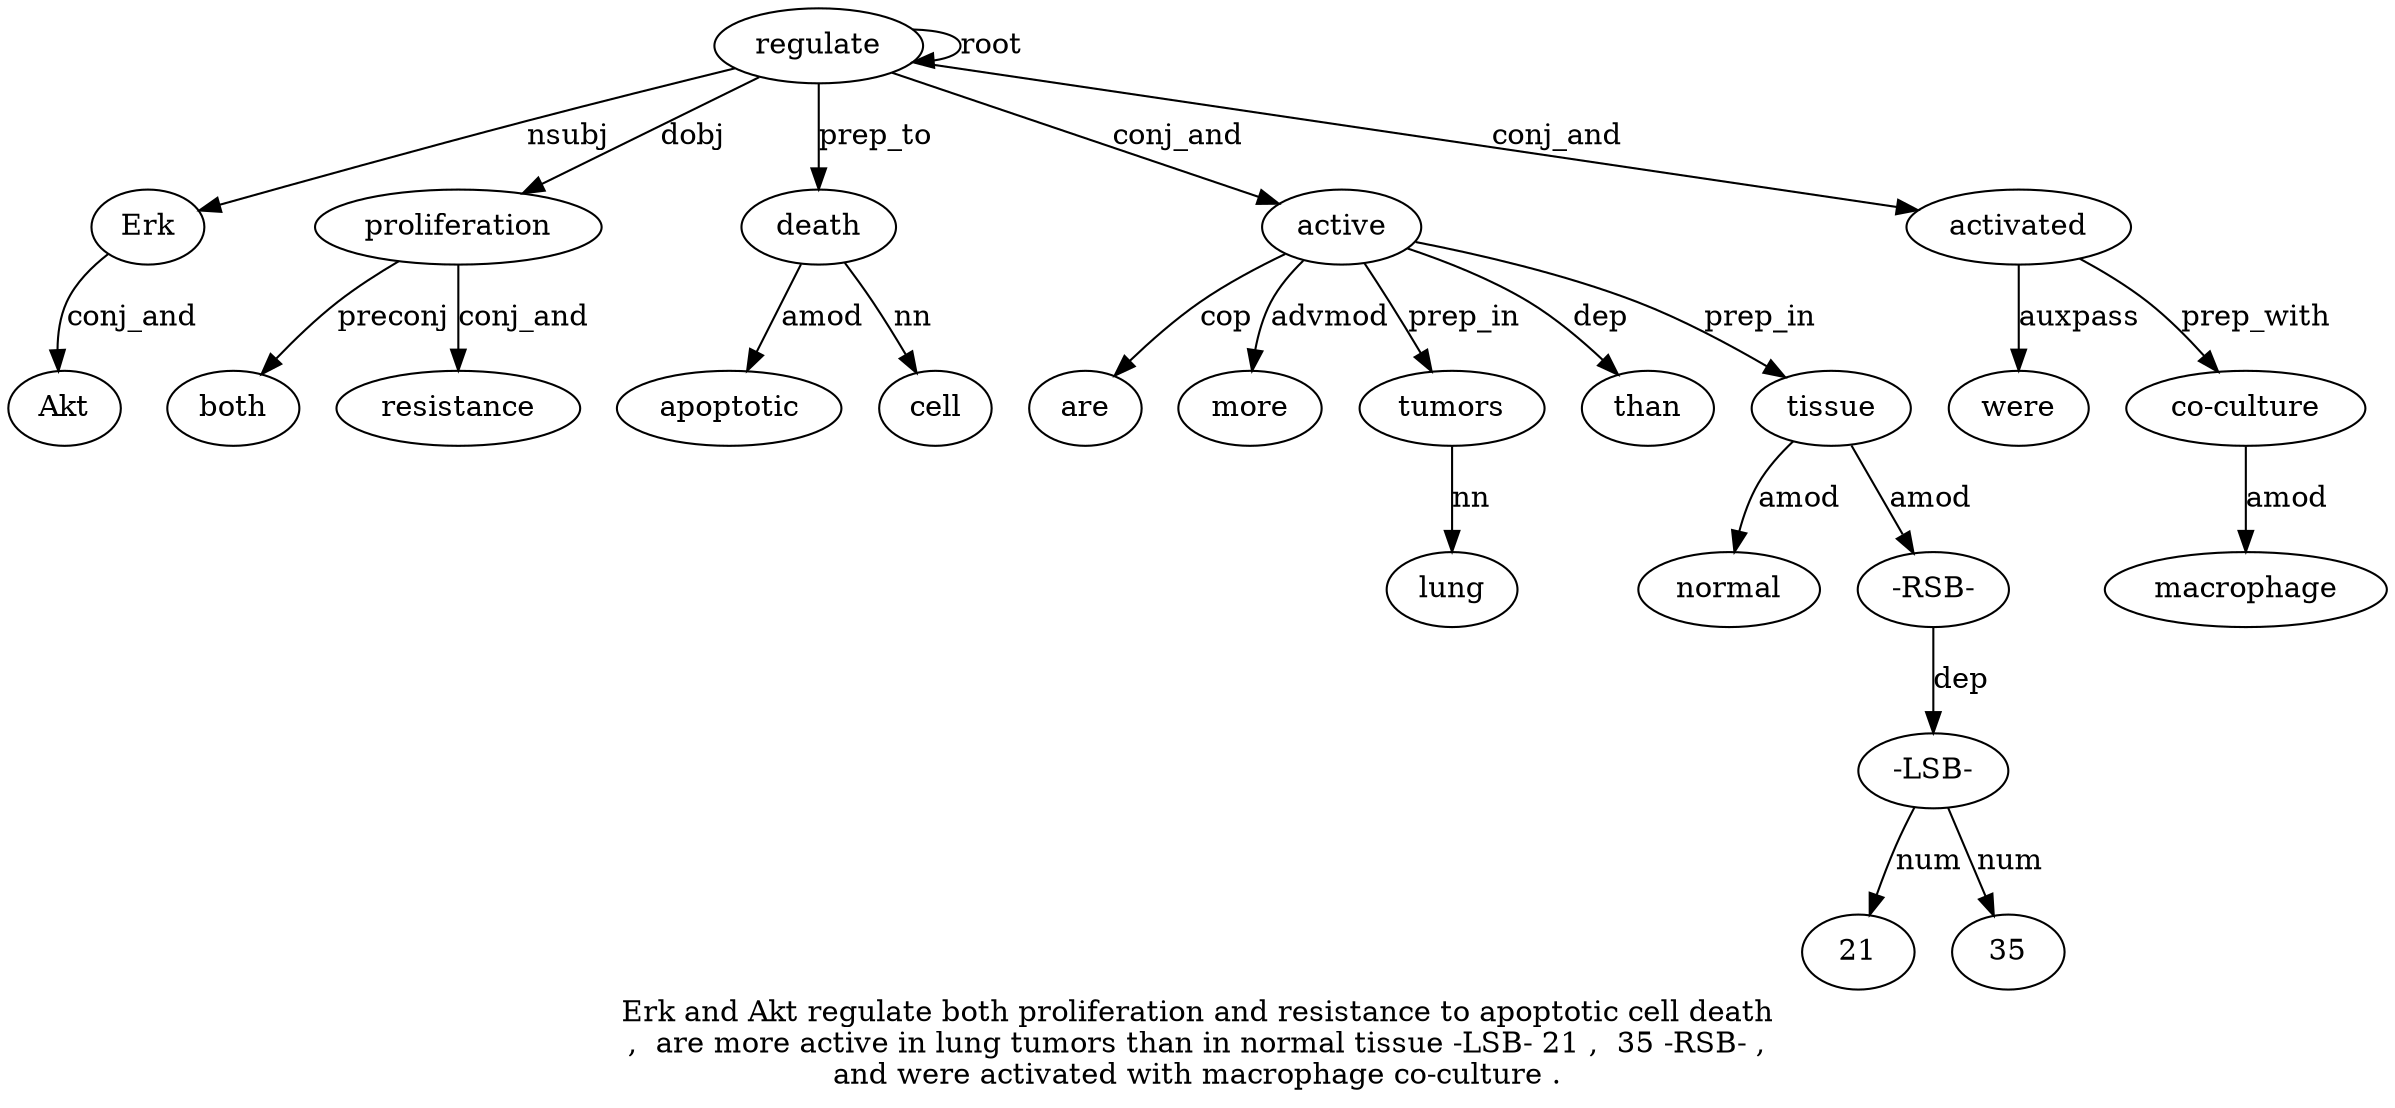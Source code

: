 digraph "Erk and Akt regulate both proliferation and resistance to apoptotic cell death ,  are more active in lung tumors than in normal tissue -LSB- 21 ,  35 -RSB- ,  and were activated with macrophage co-culture ." {
label="Erk and Akt regulate both proliferation and resistance to apoptotic cell death
,  are more active in lung tumors than in normal tissue -LSB- 21 ,  35 -RSB- ,
and were activated with macrophage co-culture .";
regulate4 [style=filled, fillcolor=white, label=regulate];
Erk1 [style=filled, fillcolor=white, label=Erk];
regulate4 -> Erk1  [label=nsubj];
Akt3 [style=filled, fillcolor=white, label=Akt];
Erk1 -> Akt3  [label=conj_and];
regulate4 -> regulate4  [label=root];
proliferation6 [style=filled, fillcolor=white, label=proliferation];
both5 [style=filled, fillcolor=white, label=both];
proliferation6 -> both5  [label=preconj];
regulate4 -> proliferation6  [label=dobj];
resistance8 [style=filled, fillcolor=white, label=resistance];
proliferation6 -> resistance8  [label=conj_and];
death12 [style=filled, fillcolor=white, label=death];
apoptotic10 [style=filled, fillcolor=white, label=apoptotic];
death12 -> apoptotic10  [label=amod];
cell11 [style=filled, fillcolor=white, label=cell];
death12 -> cell11  [label=nn];
regulate4 -> death12  [label=prep_to];
active16 [style=filled, fillcolor=white, label=active];
are14 [style=filled, fillcolor=white, label=are];
active16 -> are14  [label=cop];
more15 [style=filled, fillcolor=white, label=more];
active16 -> more15  [label=advmod];
regulate4 -> active16  [label=conj_and];
tumors19 [style=filled, fillcolor=white, label=tumors];
lung18 [style=filled, fillcolor=white, label=lung];
tumors19 -> lung18  [label=nn];
active16 -> tumors19  [label=prep_in];
than20 [style=filled, fillcolor=white, label=than];
active16 -> than20  [label=dep];
tissue23 [style=filled, fillcolor=white, label=tissue];
normal22 [style=filled, fillcolor=white, label=normal];
tissue23 -> normal22  [label=amod];
active16 -> tissue23  [label=prep_in];
"-RSB-28" [style=filled, fillcolor=white, label="-RSB-"];
"-LSB-24" [style=filled, fillcolor=white, label="-LSB-"];
"-RSB-28" -> "-LSB-24"  [label=dep];
2125 [style=filled, fillcolor=white, label=21];
"-LSB-24" -> 2125  [label=num];
3527 [style=filled, fillcolor=white, label=35];
"-LSB-24" -> 3527  [label=num];
tissue23 -> "-RSB-28"  [label=amod];
activated32 [style=filled, fillcolor=white, label=activated];
were31 [style=filled, fillcolor=white, label=were];
activated32 -> were31  [label=auxpass];
regulate4 -> activated32  [label=conj_and];
"co-culture35" [style=filled, fillcolor=white, label="co-culture"];
macrophage34 [style=filled, fillcolor=white, label=macrophage];
"co-culture35" -> macrophage34  [label=amod];
activated32 -> "co-culture35"  [label=prep_with];
}
